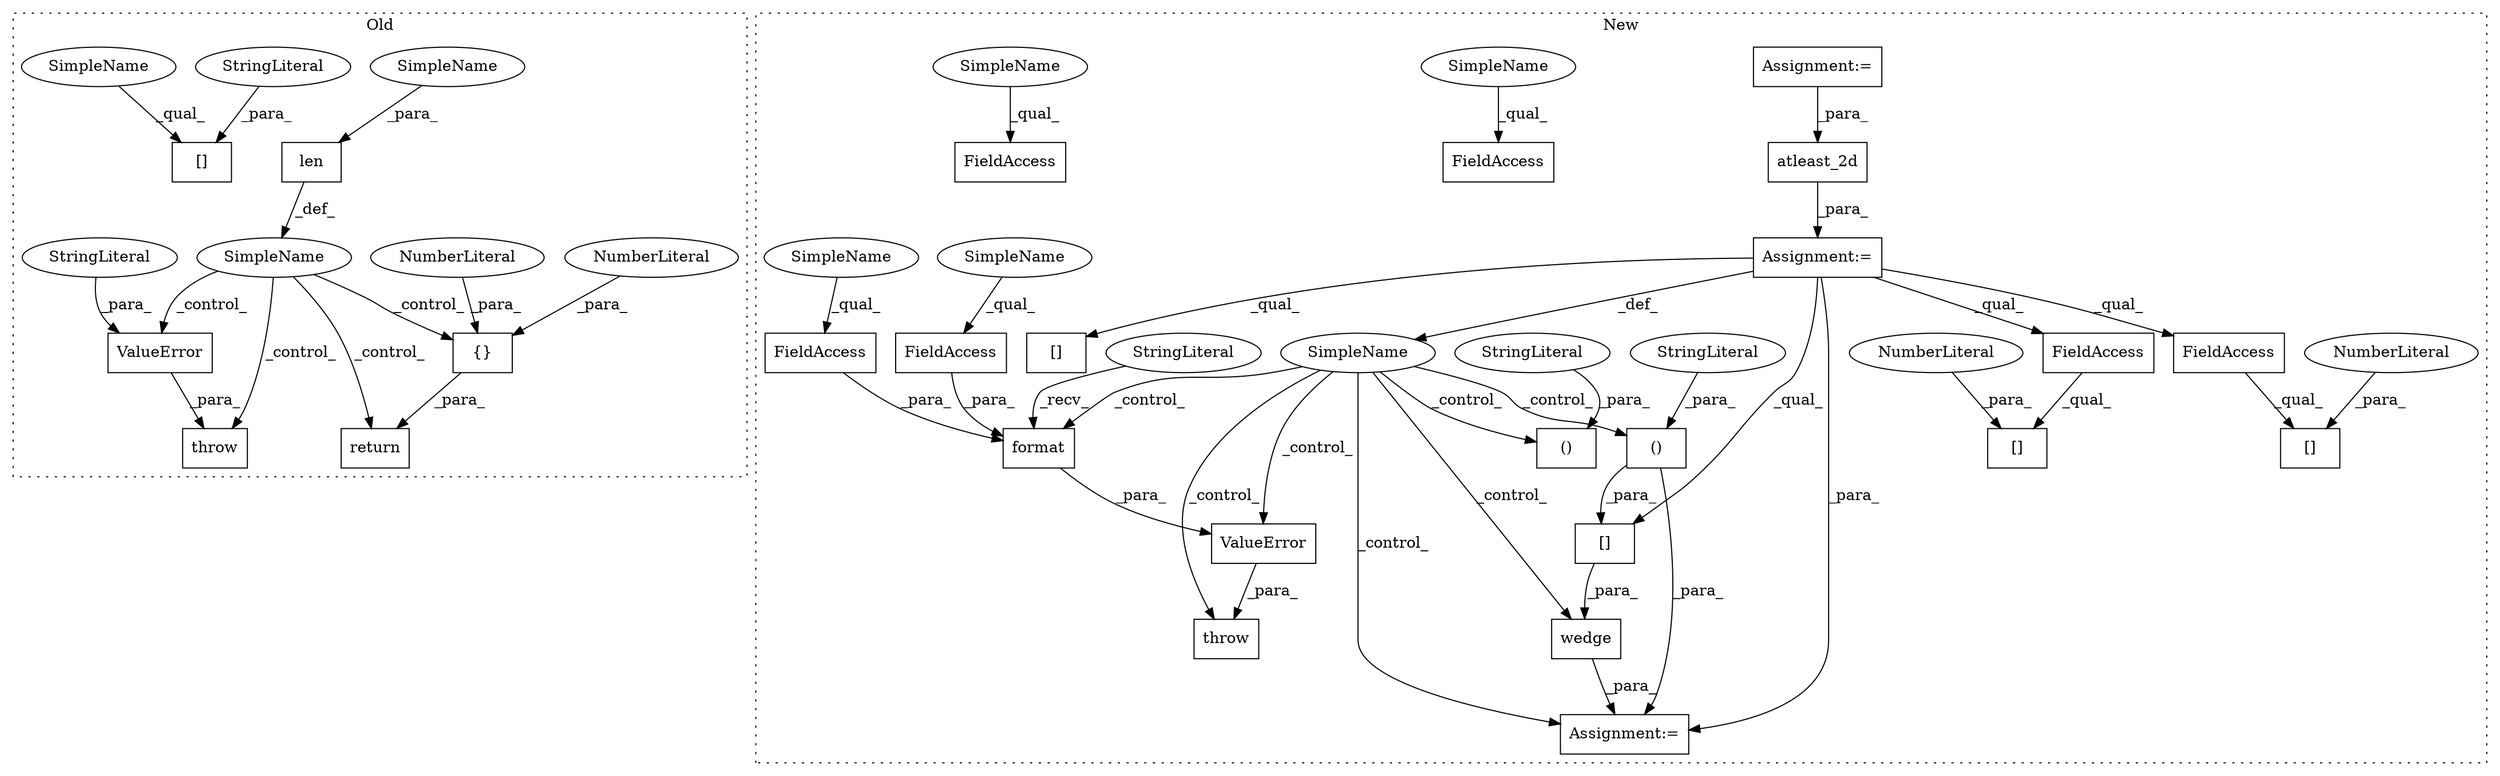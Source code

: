digraph G {
subgraph cluster0 {
1 [label="return" a="41" s="1290" l="7" shape="box"];
3 [label="{}" a="4" s="1441,1449" l="1,1" shape="box"];
6 [label="len" a="32" s="1209,1215" l="4,1" shape="box"];
10 [label="ValueError" a="32" s="1243,1277" l="11,1" shape="box"];
15 [label="NumberLiteral" a="34" s="1442" l="1" shape="ellipse"];
16 [label="NumberLiteral" a="34" s="1446" l="1" shape="ellipse"];
26 [label="SimpleName" a="42" s="" l="" shape="ellipse"];
28 [label="StringLiteral" a="45" s="1254" l="23" shape="ellipse"];
32 [label="throw" a="53" s="1237" l="6" shape="box"];
33 [label="[]" a="2" s="1355,1376" l="3,1" shape="box"];
34 [label="StringLiteral" a="45" s="1358" l="18" shape="ellipse"];
38 [label="SimpleName" a="42" s="1213" l="2" shape="ellipse"];
39 [label="SimpleName" a="42" s="1355" l="2" shape="ellipse"];
label = "Old";
style="dotted";
}
subgraph cluster1 {
2 [label="wedge" a="32" s="1537,1600" l="6,1" shape="box"];
4 [label="atleast_2d" a="32" s="1238,1251" l="11,1" shape="box"];
5 [label="()" a="106" s="1551" l="47" shape="box"];
7 [label="FieldAccess" a="22" s="1262" l="8" shape="box"];
8 [label="()" a="106" s="1452" l="78" shape="box"];
9 [label="FieldAccess" a="22" s="1409" l="8" shape="box"];
11 [label="ValueError" a="32" s="1300,1371" l="11,1" shape="box"];
12 [label="[]" a="2" s="1409,1419" l="9,1" shape="box"];
13 [label="NumberLiteral" a="34" s="1418" l="1" shape="ellipse"];
14 [label="[]" a="2" s="1679,1734" l="8,2" shape="box"];
17 [label="format" a="32" s="1348,1370" l="7,1" shape="box"];
18 [label="FieldAccess" a="22" s="1355" l="7" shape="box"];
19 [label="FieldAccess" a="22" s="1363" l="7" shape="box"];
20 [label="[]" a="2" s="1543,1598" l="8,2" shape="box"];
21 [label="FieldAccess" a="22" s="1429" l="7" shape="box"];
22 [label="FieldAccess" a="22" s="1421" l="7" shape="box"];
23 [label="[]" a="2" s="1262,1272" l="9,1" shape="box"];
24 [label="NumberLiteral" a="34" s="1271" l="1" shape="ellipse"];
25 [label="SimpleName" a="42" s="" l="" shape="ellipse"];
27 [label="StringLiteral" a="45" s="1452" l="18" shape="ellipse"];
29 [label="StringLiteral" a="45" s="1311" l="36" shape="ellipse"];
30 [label="StringLiteral" a="45" s="1582" l="16" shape="ellipse"];
31 [label="throw" a="53" s="1294" l="6" shape="box"];
35 [label="Assignment:=" a="7" s="1181" l="2" shape="box"];
36 [label="Assignment:=" a="7" s="1532" l="1" shape="box"];
37 [label="Assignment:=" a="7" s="1231" l="1" shape="box"];
40 [label="SimpleName" a="42" s="1355" l="3" shape="ellipse"];
41 [label="SimpleName" a="42" s="1363" l="3" shape="ellipse"];
42 [label="SimpleName" a="42" s="1429" l="3" shape="ellipse"];
43 [label="SimpleName" a="42" s="1421" l="3" shape="ellipse"];
label = "New";
style="dotted";
}
2 -> 36 [label="_para_"];
3 -> 1 [label="_para_"];
4 -> 37 [label="_para_"];
5 -> 20 [label="_para_"];
5 -> 36 [label="_para_"];
6 -> 26 [label="_def_"];
7 -> 23 [label="_qual_"];
9 -> 12 [label="_qual_"];
10 -> 32 [label="_para_"];
11 -> 31 [label="_para_"];
13 -> 12 [label="_para_"];
15 -> 3 [label="_para_"];
16 -> 3 [label="_para_"];
17 -> 11 [label="_para_"];
18 -> 17 [label="_para_"];
19 -> 17 [label="_para_"];
20 -> 2 [label="_para_"];
24 -> 23 [label="_para_"];
25 -> 2 [label="_control_"];
25 -> 17 [label="_control_"];
25 -> 11 [label="_control_"];
25 -> 8 [label="_control_"];
25 -> 36 [label="_control_"];
25 -> 5 [label="_control_"];
25 -> 31 [label="_control_"];
26 -> 1 [label="_control_"];
26 -> 32 [label="_control_"];
26 -> 10 [label="_control_"];
26 -> 3 [label="_control_"];
27 -> 8 [label="_para_"];
28 -> 10 [label="_para_"];
29 -> 17 [label="_recv_"];
30 -> 5 [label="_para_"];
34 -> 33 [label="_para_"];
35 -> 4 [label="_para_"];
37 -> 9 [label="_qual_"];
37 -> 36 [label="_para_"];
37 -> 14 [label="_qual_"];
37 -> 7 [label="_qual_"];
37 -> 20 [label="_qual_"];
37 -> 25 [label="_def_"];
38 -> 6 [label="_para_"];
39 -> 33 [label="_qual_"];
40 -> 18 [label="_qual_"];
41 -> 19 [label="_qual_"];
42 -> 21 [label="_qual_"];
43 -> 22 [label="_qual_"];
}